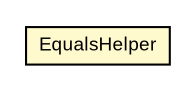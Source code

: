 #!/usr/local/bin/dot
#
# Class diagram 
# Generated by UMLGraph version R5_6-24-gf6e263 (http://www.umlgraph.org/)
#

digraph G {
	edge [fontname="arial",fontsize=10,labelfontname="arial",labelfontsize=10];
	node [fontname="arial",fontsize=10,shape=plaintext];
	nodesep=0.25;
	ranksep=0.5;
	// com.google.code.play.selenium.step.EqualsHelper
	c816 [label=<<table title="com.google.code.play.selenium.step.EqualsHelper" border="0" cellborder="1" cellspacing="0" cellpadding="2" port="p" bgcolor="lemonChiffon" href="./EqualsHelper.html">
		<tr><td><table border="0" cellspacing="0" cellpadding="1">
<tr><td align="center" balign="center"> EqualsHelper </td></tr>
		</table></td></tr>
		</table>>, URL="./EqualsHelper.html", fontname="arial", fontcolor="black", fontsize=9.0];
}

